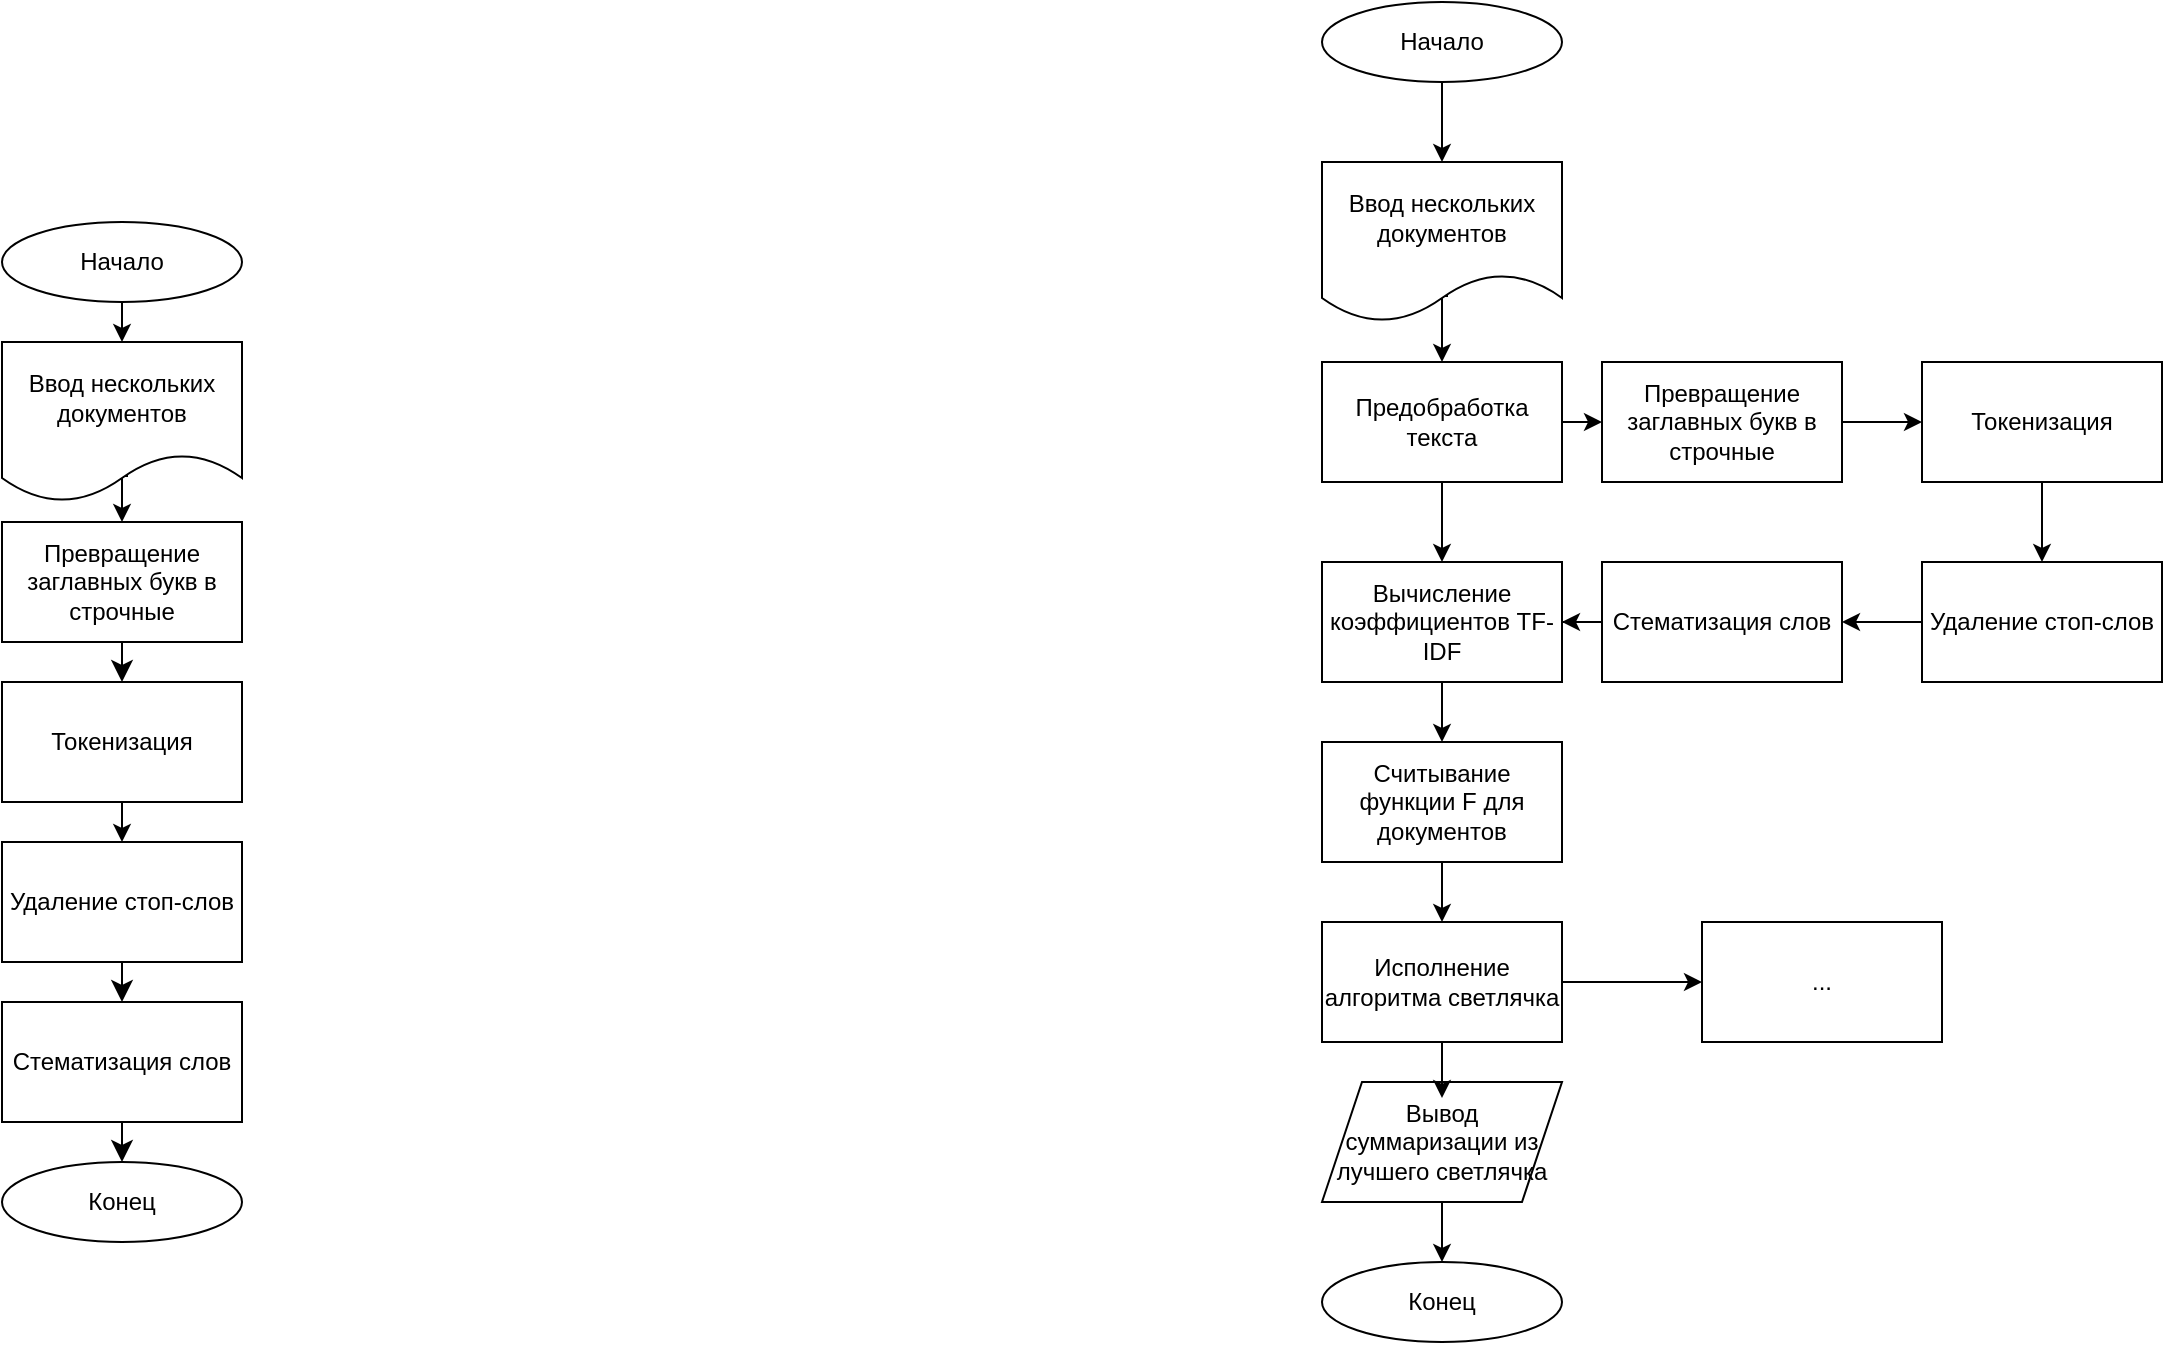 <mxfile version="26.2.14">
  <diagram name="Page-1" id="HLF4W-gwlQ-Ypew7U5Fu">
    <mxGraphModel dx="1772" dy="802" grid="0" gridSize="10" guides="1" tooltips="1" connect="1" arrows="1" fold="1" page="1" pageScale="1" pageWidth="850" pageHeight="1100" math="0" shadow="0">
      <root>
        <mxCell id="0" />
        <mxCell id="1" parent="0" />
        <mxCell id="8DY0ox_lXNANZUeR-wMf-1" value="&lt;div&gt;Конец&lt;/div&gt;" style="ellipse;whiteSpace=wrap;html=1;" parent="1" vertex="1">
          <mxGeometry x="350" y="630" width="120" height="40" as="geometry" />
        </mxCell>
        <mxCell id="8DY0ox_lXNANZUeR-wMf-2" value="&lt;div&gt;Начало&lt;/div&gt;" style="ellipse;whiteSpace=wrap;html=1;" parent="1" vertex="1">
          <mxGeometry x="350" width="120" height="40" as="geometry" />
        </mxCell>
        <mxCell id="om5BItVft9oEKud0bHGN-3" style="edgeStyle=orthogonalEdgeStyle;rounded=0;orthogonalLoop=1;jettySize=auto;html=1;exitX=0.525;exitY=0.838;exitDx=0;exitDy=0;exitPerimeter=0;" parent="1" source="8DY0ox_lXNANZUeR-wMf-3" edge="1">
          <mxGeometry relative="1" as="geometry">
            <mxPoint x="410" y="180" as="targetPoint" />
          </mxGeometry>
        </mxCell>
        <mxCell id="8DY0ox_lXNANZUeR-wMf-3" value="&lt;div&gt;Ввод нескольких документов&lt;/div&gt;" style="shape=document;whiteSpace=wrap;html=1;boundedLbl=1;" parent="1" vertex="1">
          <mxGeometry x="350" y="80" width="120" height="80" as="geometry" />
        </mxCell>
        <mxCell id="om5BItVft9oEKud0bHGN-4" value="" style="edgeStyle=orthogonalEdgeStyle;rounded=0;orthogonalLoop=1;jettySize=auto;html=1;" parent="1" source="8DY0ox_lXNANZUeR-wMf-4" target="8DY0ox_lXNANZUeR-wMf-5" edge="1">
          <mxGeometry relative="1" as="geometry" />
        </mxCell>
        <mxCell id="8DY0ox_lXNANZUeR-wMf-4" value="&lt;div&gt;Превращение заглавных букв в строчные&lt;/div&gt;" style="rounded=0;whiteSpace=wrap;html=1;" parent="1" vertex="1">
          <mxGeometry x="490" y="180" width="120" height="60" as="geometry" />
        </mxCell>
        <mxCell id="om5BItVft9oEKud0bHGN-5" style="edgeStyle=orthogonalEdgeStyle;rounded=0;orthogonalLoop=1;jettySize=auto;html=1;exitX=0.5;exitY=1;exitDx=0;exitDy=0;entryX=0.5;entryY=0;entryDx=0;entryDy=0;" parent="1" source="8DY0ox_lXNANZUeR-wMf-5" target="8DY0ox_lXNANZUeR-wMf-6" edge="1">
          <mxGeometry relative="1" as="geometry" />
        </mxCell>
        <mxCell id="8DY0ox_lXNANZUeR-wMf-5" value="Токенизация" style="rounded=0;whiteSpace=wrap;html=1;" parent="1" vertex="1">
          <mxGeometry x="650" y="180" width="120" height="60" as="geometry" />
        </mxCell>
        <mxCell id="om5BItVft9oEKud0bHGN-10" style="edgeStyle=orthogonalEdgeStyle;rounded=0;orthogonalLoop=1;jettySize=auto;html=1;exitX=0;exitY=0.5;exitDx=0;exitDy=0;entryX=1;entryY=0.5;entryDx=0;entryDy=0;" parent="1" source="8DY0ox_lXNANZUeR-wMf-6" target="om5BItVft9oEKud0bHGN-6" edge="1">
          <mxGeometry relative="1" as="geometry" />
        </mxCell>
        <mxCell id="8DY0ox_lXNANZUeR-wMf-6" value="&lt;div&gt;Удаление стоп-слов&lt;/div&gt;" style="rounded=0;whiteSpace=wrap;html=1;" parent="1" vertex="1">
          <mxGeometry x="650" y="280" width="120" height="60" as="geometry" />
        </mxCell>
        <mxCell id="om5BItVft9oEKud0bHGN-1" value="" style="endArrow=classic;html=1;rounded=0;exitX=0.5;exitY=1;exitDx=0;exitDy=0;entryX=0.5;entryY=0;entryDx=0;entryDy=0;" parent="1" source="8DY0ox_lXNANZUeR-wMf-2" target="8DY0ox_lXNANZUeR-wMf-3" edge="1">
          <mxGeometry width="50" height="50" relative="1" as="geometry">
            <mxPoint x="240" y="80" as="sourcePoint" />
            <mxPoint x="290" y="30" as="targetPoint" />
          </mxGeometry>
        </mxCell>
        <mxCell id="om5BItVft9oEKud0bHGN-16" style="edgeStyle=orthogonalEdgeStyle;rounded=0;orthogonalLoop=1;jettySize=auto;html=1;exitX=0;exitY=0.5;exitDx=0;exitDy=0;" parent="1" source="om5BItVft9oEKud0bHGN-6" target="om5BItVft9oEKud0bHGN-13" edge="1">
          <mxGeometry relative="1" as="geometry" />
        </mxCell>
        <mxCell id="om5BItVft9oEKud0bHGN-6" value="Стематизация слов" style="rounded=0;whiteSpace=wrap;html=1;" parent="1" vertex="1">
          <mxGeometry x="490" y="280" width="120" height="60" as="geometry" />
        </mxCell>
        <mxCell id="om5BItVft9oEKud0bHGN-20" style="edgeStyle=orthogonalEdgeStyle;rounded=0;orthogonalLoop=1;jettySize=auto;html=1;exitX=0.5;exitY=1;exitDx=0;exitDy=0;" parent="1" source="om5BItVft9oEKud0bHGN-8" target="om5BItVft9oEKud0bHGN-17" edge="1">
          <mxGeometry relative="1" as="geometry" />
        </mxCell>
        <mxCell id="om5BItVft9oEKud0bHGN-8" value="Считывание функции F для документов" style="rounded=0;whiteSpace=wrap;html=1;" parent="1" vertex="1">
          <mxGeometry x="350" y="370" width="120" height="60" as="geometry" />
        </mxCell>
        <mxCell id="om5BItVft9oEKud0bHGN-12" style="edgeStyle=orthogonalEdgeStyle;rounded=0;orthogonalLoop=1;jettySize=auto;html=1;exitX=1;exitY=0.5;exitDx=0;exitDy=0;entryX=0;entryY=0.5;entryDx=0;entryDy=0;" parent="1" source="om5BItVft9oEKud0bHGN-11" target="8DY0ox_lXNANZUeR-wMf-4" edge="1">
          <mxGeometry relative="1" as="geometry" />
        </mxCell>
        <mxCell id="om5BItVft9oEKud0bHGN-15" style="edgeStyle=orthogonalEdgeStyle;rounded=0;orthogonalLoop=1;jettySize=auto;html=1;exitX=0.5;exitY=1;exitDx=0;exitDy=0;entryX=0.5;entryY=0;entryDx=0;entryDy=0;" parent="1" source="om5BItVft9oEKud0bHGN-11" target="om5BItVft9oEKud0bHGN-13" edge="1">
          <mxGeometry relative="1" as="geometry" />
        </mxCell>
        <mxCell id="om5BItVft9oEKud0bHGN-11" value="Предобработка текста" style="rounded=0;whiteSpace=wrap;html=1;" parent="1" vertex="1">
          <mxGeometry x="350" y="180" width="120" height="60" as="geometry" />
        </mxCell>
        <mxCell id="om5BItVft9oEKud0bHGN-19" style="edgeStyle=orthogonalEdgeStyle;rounded=0;orthogonalLoop=1;jettySize=auto;html=1;exitX=0.5;exitY=1;exitDx=0;exitDy=0;entryX=0.5;entryY=0;entryDx=0;entryDy=0;" parent="1" source="om5BItVft9oEKud0bHGN-13" target="om5BItVft9oEKud0bHGN-8" edge="1">
          <mxGeometry relative="1" as="geometry" />
        </mxCell>
        <mxCell id="om5BItVft9oEKud0bHGN-13" value="Вычисление коэффициентов TF-IDF" style="rounded=0;whiteSpace=wrap;html=1;" parent="1" vertex="1">
          <mxGeometry x="350" y="280" width="120" height="60" as="geometry" />
        </mxCell>
        <mxCell id="om5BItVft9oEKud0bHGN-23" style="edgeStyle=orthogonalEdgeStyle;rounded=0;orthogonalLoop=1;jettySize=auto;html=1;exitX=1;exitY=0.5;exitDx=0;exitDy=0;" parent="1" source="om5BItVft9oEKud0bHGN-17" edge="1">
          <mxGeometry relative="1" as="geometry">
            <mxPoint x="540" y="490" as="targetPoint" />
          </mxGeometry>
        </mxCell>
        <mxCell id="om5BItVft9oEKud0bHGN-17" value="&lt;div&gt;Исполнение алгоритма светлячка&lt;/div&gt;" style="rounded=0;whiteSpace=wrap;html=1;" parent="1" vertex="1">
          <mxGeometry x="350" y="460" width="120" height="60" as="geometry" />
        </mxCell>
        <mxCell id="om5BItVft9oEKud0bHGN-22" style="edgeStyle=orthogonalEdgeStyle;rounded=0;orthogonalLoop=1;jettySize=auto;html=1;exitX=0.5;exitY=1;exitDx=0;exitDy=0;" parent="1" source="om5BItVft9oEKud0bHGN-18" target="8DY0ox_lXNANZUeR-wMf-1" edge="1">
          <mxGeometry relative="1" as="geometry" />
        </mxCell>
        <mxCell id="om5BItVft9oEKud0bHGN-18" value="Вывод суммаризации из лучшего светлячка" style="shape=parallelogram;perimeter=parallelogramPerimeter;whiteSpace=wrap;html=1;fixedSize=1;" parent="1" vertex="1">
          <mxGeometry x="350" y="540" width="120" height="60" as="geometry" />
        </mxCell>
        <mxCell id="om5BItVft9oEKud0bHGN-21" style="edgeStyle=orthogonalEdgeStyle;rounded=0;orthogonalLoop=1;jettySize=auto;html=1;exitX=0.5;exitY=1;exitDx=0;exitDy=0;entryX=0.5;entryY=0.133;entryDx=0;entryDy=0;entryPerimeter=0;" parent="1" source="om5BItVft9oEKud0bHGN-17" target="om5BItVft9oEKud0bHGN-18" edge="1">
          <mxGeometry relative="1" as="geometry" />
        </mxCell>
        <mxCell id="om5BItVft9oEKud0bHGN-24" value="&lt;div&gt;...&lt;/div&gt;" style="rounded=0;whiteSpace=wrap;html=1;" parent="1" vertex="1">
          <mxGeometry x="540" y="460" width="120" height="60" as="geometry" />
        </mxCell>
        <mxCell id="G7YrLWCYR22-zcXTU8js-1" value="&lt;div&gt;Начало&lt;/div&gt;" style="ellipse;whiteSpace=wrap;html=1;" vertex="1" parent="1">
          <mxGeometry x="-310" y="110" width="120" height="40" as="geometry" />
        </mxCell>
        <mxCell id="G7YrLWCYR22-zcXTU8js-2" style="edgeStyle=orthogonalEdgeStyle;rounded=0;orthogonalLoop=1;jettySize=auto;html=1;exitX=0.525;exitY=0.838;exitDx=0;exitDy=0;exitPerimeter=0;" edge="1" source="G7YrLWCYR22-zcXTU8js-3" parent="1">
          <mxGeometry relative="1" as="geometry">
            <mxPoint x="-250" y="260" as="targetPoint" />
          </mxGeometry>
        </mxCell>
        <mxCell id="G7YrLWCYR22-zcXTU8js-3" value="&lt;div&gt;Ввод нескольких документов&lt;/div&gt;" style="shape=document;whiteSpace=wrap;html=1;boundedLbl=1;" vertex="1" parent="1">
          <mxGeometry x="-310" y="170" width="120" height="80" as="geometry" />
        </mxCell>
        <mxCell id="G7YrLWCYR22-zcXTU8js-22" style="edgeStyle=none;curved=1;rounded=0;orthogonalLoop=1;jettySize=auto;html=1;exitX=0.5;exitY=1;exitDx=0;exitDy=0;fontSize=12;startSize=8;endSize=8;" edge="1" parent="1" source="G7YrLWCYR22-zcXTU8js-5" target="G7YrLWCYR22-zcXTU8js-7">
          <mxGeometry relative="1" as="geometry" />
        </mxCell>
        <mxCell id="G7YrLWCYR22-zcXTU8js-5" value="&lt;div&gt;Превращение заглавных букв в строчные&lt;/div&gt;" style="rounded=0;whiteSpace=wrap;html=1;" vertex="1" parent="1">
          <mxGeometry x="-310" y="260" width="120" height="60" as="geometry" />
        </mxCell>
        <mxCell id="G7YrLWCYR22-zcXTU8js-6" style="edgeStyle=orthogonalEdgeStyle;rounded=0;orthogonalLoop=1;jettySize=auto;html=1;exitX=0.5;exitY=1;exitDx=0;exitDy=0;entryX=0.5;entryY=0;entryDx=0;entryDy=0;" edge="1" source="G7YrLWCYR22-zcXTU8js-7" target="G7YrLWCYR22-zcXTU8js-9" parent="1">
          <mxGeometry relative="1" as="geometry" />
        </mxCell>
        <mxCell id="G7YrLWCYR22-zcXTU8js-7" value="Токенизация" style="rounded=0;whiteSpace=wrap;html=1;" vertex="1" parent="1">
          <mxGeometry x="-310" y="340" width="120" height="60" as="geometry" />
        </mxCell>
        <mxCell id="G7YrLWCYR22-zcXTU8js-23" style="edgeStyle=none;curved=1;rounded=0;orthogonalLoop=1;jettySize=auto;html=1;exitX=0.5;exitY=1;exitDx=0;exitDy=0;fontSize=12;startSize=8;endSize=8;" edge="1" parent="1" source="G7YrLWCYR22-zcXTU8js-9" target="G7YrLWCYR22-zcXTU8js-12">
          <mxGeometry relative="1" as="geometry" />
        </mxCell>
        <mxCell id="G7YrLWCYR22-zcXTU8js-9" value="&lt;div&gt;Удаление стоп-слов&lt;/div&gt;" style="rounded=0;whiteSpace=wrap;html=1;" vertex="1" parent="1">
          <mxGeometry x="-310" y="420" width="120" height="60" as="geometry" />
        </mxCell>
        <mxCell id="G7YrLWCYR22-zcXTU8js-10" value="" style="endArrow=classic;html=1;rounded=0;exitX=0.5;exitY=1;exitDx=0;exitDy=0;entryX=0.5;entryY=0;entryDx=0;entryDy=0;" edge="1" source="G7YrLWCYR22-zcXTU8js-1" target="G7YrLWCYR22-zcXTU8js-3" parent="1">
          <mxGeometry width="50" height="50" relative="1" as="geometry">
            <mxPoint x="-420" y="160" as="sourcePoint" />
            <mxPoint x="-370" y="110" as="targetPoint" />
          </mxGeometry>
        </mxCell>
        <mxCell id="G7YrLWCYR22-zcXTU8js-24" style="edgeStyle=none;curved=1;rounded=0;orthogonalLoop=1;jettySize=auto;html=1;exitX=0.5;exitY=1;exitDx=0;exitDy=0;fontSize=12;startSize=8;endSize=8;" edge="1" parent="1" source="G7YrLWCYR22-zcXTU8js-12" target="G7YrLWCYR22-zcXTU8js-18">
          <mxGeometry relative="1" as="geometry" />
        </mxCell>
        <mxCell id="G7YrLWCYR22-zcXTU8js-12" value="Стематизация слов" style="rounded=0;whiteSpace=wrap;html=1;" vertex="1" parent="1">
          <mxGeometry x="-310" y="500" width="120" height="60" as="geometry" />
        </mxCell>
        <mxCell id="G7YrLWCYR22-zcXTU8js-18" value="&lt;div&gt;Конец&lt;/div&gt;" style="ellipse;whiteSpace=wrap;html=1;" vertex="1" parent="1">
          <mxGeometry x="-310" y="580" width="120" height="40" as="geometry" />
        </mxCell>
      </root>
    </mxGraphModel>
  </diagram>
</mxfile>
